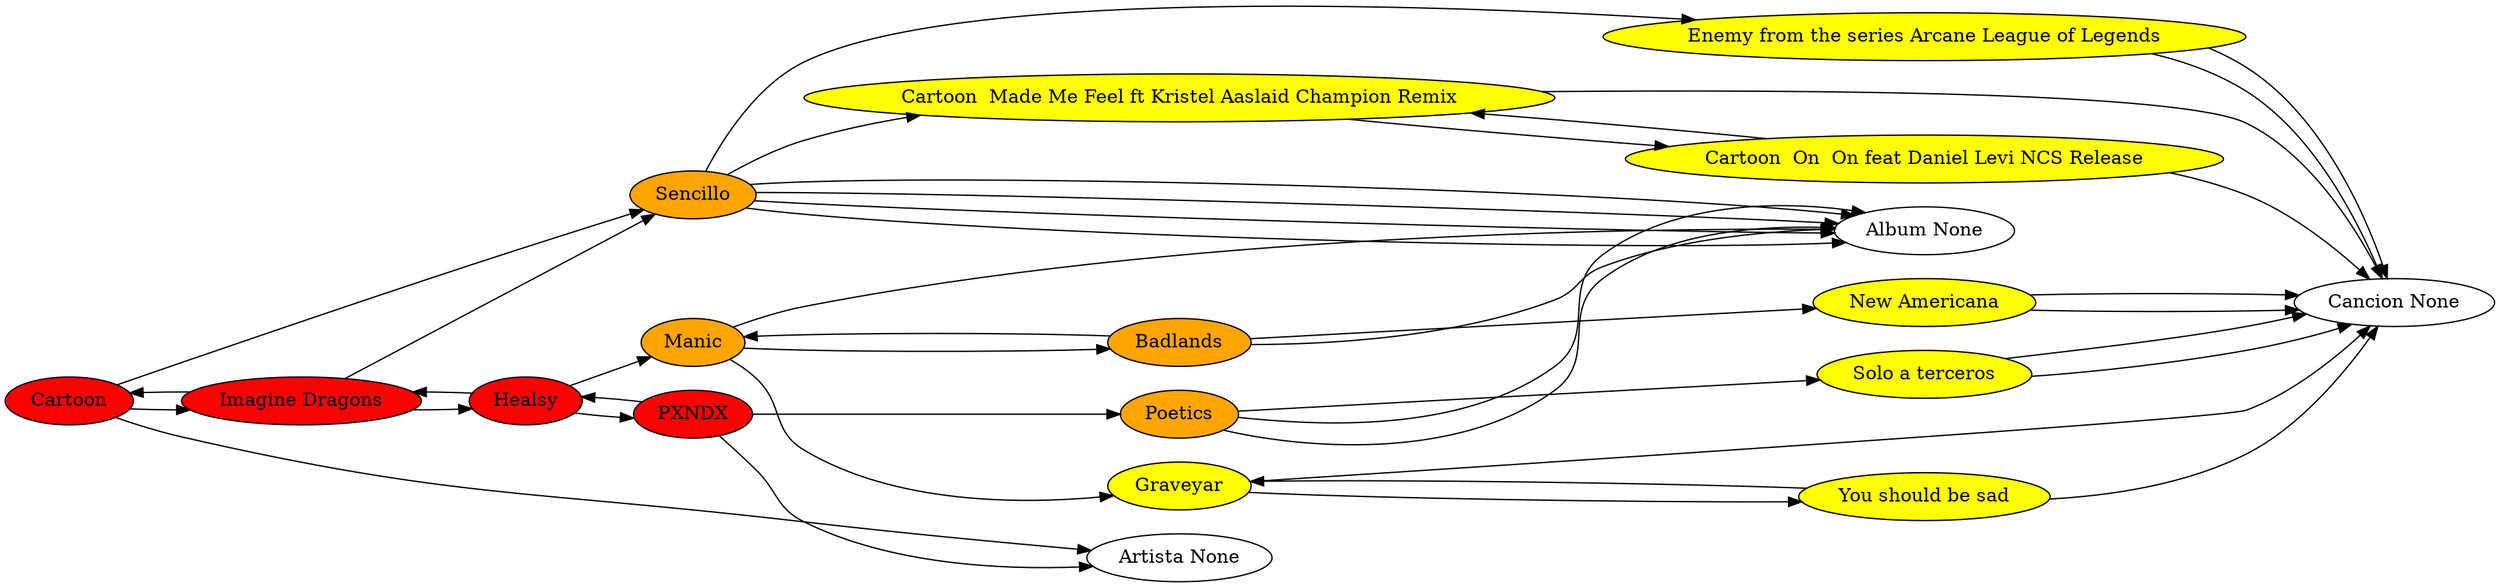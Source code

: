 digraph G{
edge [weigth = 1000];
rankdir = LR;
	"Cartoon"[fillcolor = red style = "filled"];
		"Sencillo"[fillcolor = orange style = "filled"]
;			"Cartoon  Made Me Feel ft Kristel Aaslaid Champion Remix"[fillcolor = yellow style = "filled"];
			"Cartoon  On  On feat Daniel Levi NCS Release"[fillcolor = yellow style = "filled"];
	"Imagine Dragons"[fillcolor = red style = "filled"];
		"Sencillo"[fillcolor = orange style = "filled"]
;			"Enemy from the series Arcane League of Legends"[fillcolor = yellow style = "filled"];
	"Healsy"[fillcolor = red style = "filled"];
		"Manic"[fillcolor = orange style = "filled"]
;			"Graveyar"[fillcolor = yellow style = "filled"];
			"You should be sad"[fillcolor = yellow style = "filled"];
		"Badlands"[fillcolor = orange style = "filled"]
;			"New Americana"[fillcolor = yellow style = "filled"];
	"PXNDX"[fillcolor = red style = "filled"];
		"Poetics"[fillcolor = orange style = "filled"]
;			"Solo a terceros"[fillcolor = yellow style = "filled"];
"PXNDX"->"Healsy"
"Cartoon"->"Imagine Dragons"
"Cartoon"->"Sencillo"
"Sencillo"->"Album None"
"Sencillo"->"Album None"
"Sencillo"->"Cartoon  Made Me Feel ft Kristel Aaslaid Champion Remix"
"Cartoon  On  On feat Daniel Levi NCS Release"->"Cartoon  Made Me Feel ft Kristel Aaslaid Champion Remix"
"Cartoon  Made Me Feel ft Kristel Aaslaid Champion Remix"->"Cartoon  On  On feat Daniel Levi NCS Release"
"Cartoon  Made Me Feel ft Kristel Aaslaid Champion Remix"->"Cancion None"
"Cartoon  On  On feat Daniel Levi NCS Release"->"Cancion None"
"Healsy"->"Imagine Dragons"
"Imagine Dragons"->"Healsy"
"Imagine Dragons"->"Sencillo"
"Sencillo"->"Album None"
"Sencillo"->"Album None"
"Sencillo"->"Enemy from the series Arcane League of Legends"
"Enemy from the series Arcane League of Legends"->"Cancion None"
"Enemy from the series Arcane League of Legends"->"Cancion None"
"Imagine Dragons"->"Cartoon"
"Healsy"->"PXNDX"
"Healsy"->"Manic"
"Badlands"->"Manic""Manic"->"Badlands"
"Manic"->"Graveyar"
"You should be sad"->"Graveyar"
"Graveyar"->"You should be sad"
"Graveyar"->"Cancion None"
"You should be sad"->"Cancion None"
"Manic"->"Album None"
"Badlands"->"Album None"
"Badlands"->"New Americana"
"New Americana"->"Cancion None"
"New Americana"->"Cancion None"
"Cartoon"->"Artista None"
"PXNDX"->"Artista None"
"PXNDX"->"Poetics"
"Poetics"->"Album None"
"Poetics"->"Album None"
"Poetics"->"Solo a terceros"
"Solo a terceros"->"Cancion None"
"Solo a terceros"->"Cancion None"
}